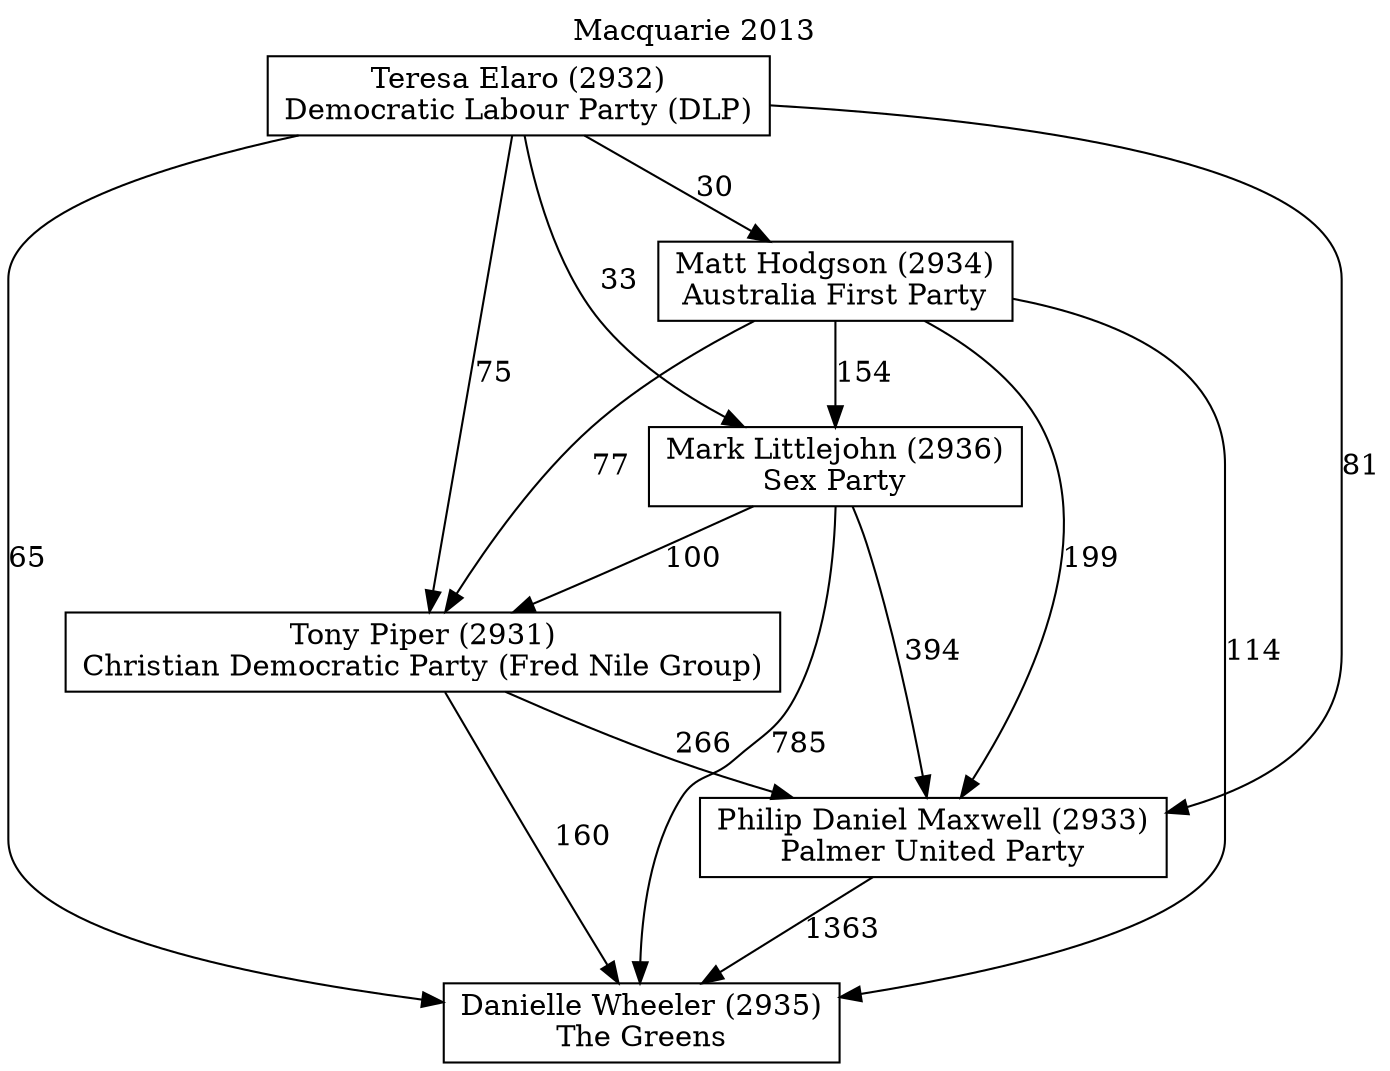 // House preference flow
digraph "Danielle Wheeler (2935)_Macquarie_2013" {
	graph [label="Macquarie 2013" labelloc=t mclimit=10]
	node [shape=box]
	"Danielle Wheeler (2935)" [label="Danielle Wheeler (2935)
The Greens"]
	"Philip Daniel Maxwell (2933)" [label="Philip Daniel Maxwell (2933)
Palmer United Party"]
	"Tony Piper (2931)" [label="Tony Piper (2931)
Christian Democratic Party (Fred Nile Group)"]
	"Mark Littlejohn (2936)" [label="Mark Littlejohn (2936)
Sex Party"]
	"Matt Hodgson (2934)" [label="Matt Hodgson (2934)
Australia First Party"]
	"Teresa Elaro (2932)" [label="Teresa Elaro (2932)
Democratic Labour Party (DLP)"]
	"Danielle Wheeler (2935)" [label="Danielle Wheeler (2935)
The Greens"]
	"Tony Piper (2931)" [label="Tony Piper (2931)
Christian Democratic Party (Fred Nile Group)"]
	"Mark Littlejohn (2936)" [label="Mark Littlejohn (2936)
Sex Party"]
	"Matt Hodgson (2934)" [label="Matt Hodgson (2934)
Australia First Party"]
	"Teresa Elaro (2932)" [label="Teresa Elaro (2932)
Democratic Labour Party (DLP)"]
	"Danielle Wheeler (2935)" [label="Danielle Wheeler (2935)
The Greens"]
	"Mark Littlejohn (2936)" [label="Mark Littlejohn (2936)
Sex Party"]
	"Matt Hodgson (2934)" [label="Matt Hodgson (2934)
Australia First Party"]
	"Teresa Elaro (2932)" [label="Teresa Elaro (2932)
Democratic Labour Party (DLP)"]
	"Danielle Wheeler (2935)" [label="Danielle Wheeler (2935)
The Greens"]
	"Matt Hodgson (2934)" [label="Matt Hodgson (2934)
Australia First Party"]
	"Teresa Elaro (2932)" [label="Teresa Elaro (2932)
Democratic Labour Party (DLP)"]
	"Danielle Wheeler (2935)" [label="Danielle Wheeler (2935)
The Greens"]
	"Teresa Elaro (2932)" [label="Teresa Elaro (2932)
Democratic Labour Party (DLP)"]
	"Teresa Elaro (2932)" [label="Teresa Elaro (2932)
Democratic Labour Party (DLP)"]
	"Matt Hodgson (2934)" [label="Matt Hodgson (2934)
Australia First Party"]
	"Teresa Elaro (2932)" [label="Teresa Elaro (2932)
Democratic Labour Party (DLP)"]
	"Teresa Elaro (2932)" [label="Teresa Elaro (2932)
Democratic Labour Party (DLP)"]
	"Mark Littlejohn (2936)" [label="Mark Littlejohn (2936)
Sex Party"]
	"Matt Hodgson (2934)" [label="Matt Hodgson (2934)
Australia First Party"]
	"Teresa Elaro (2932)" [label="Teresa Elaro (2932)
Democratic Labour Party (DLP)"]
	"Mark Littlejohn (2936)" [label="Mark Littlejohn (2936)
Sex Party"]
	"Teresa Elaro (2932)" [label="Teresa Elaro (2932)
Democratic Labour Party (DLP)"]
	"Teresa Elaro (2932)" [label="Teresa Elaro (2932)
Democratic Labour Party (DLP)"]
	"Matt Hodgson (2934)" [label="Matt Hodgson (2934)
Australia First Party"]
	"Teresa Elaro (2932)" [label="Teresa Elaro (2932)
Democratic Labour Party (DLP)"]
	"Teresa Elaro (2932)" [label="Teresa Elaro (2932)
Democratic Labour Party (DLP)"]
	"Tony Piper (2931)" [label="Tony Piper (2931)
Christian Democratic Party (Fred Nile Group)"]
	"Mark Littlejohn (2936)" [label="Mark Littlejohn (2936)
Sex Party"]
	"Matt Hodgson (2934)" [label="Matt Hodgson (2934)
Australia First Party"]
	"Teresa Elaro (2932)" [label="Teresa Elaro (2932)
Democratic Labour Party (DLP)"]
	"Tony Piper (2931)" [label="Tony Piper (2931)
Christian Democratic Party (Fred Nile Group)"]
	"Matt Hodgson (2934)" [label="Matt Hodgson (2934)
Australia First Party"]
	"Teresa Elaro (2932)" [label="Teresa Elaro (2932)
Democratic Labour Party (DLP)"]
	"Tony Piper (2931)" [label="Tony Piper (2931)
Christian Democratic Party (Fred Nile Group)"]
	"Teresa Elaro (2932)" [label="Teresa Elaro (2932)
Democratic Labour Party (DLP)"]
	"Teresa Elaro (2932)" [label="Teresa Elaro (2932)
Democratic Labour Party (DLP)"]
	"Matt Hodgson (2934)" [label="Matt Hodgson (2934)
Australia First Party"]
	"Teresa Elaro (2932)" [label="Teresa Elaro (2932)
Democratic Labour Party (DLP)"]
	"Teresa Elaro (2932)" [label="Teresa Elaro (2932)
Democratic Labour Party (DLP)"]
	"Mark Littlejohn (2936)" [label="Mark Littlejohn (2936)
Sex Party"]
	"Matt Hodgson (2934)" [label="Matt Hodgson (2934)
Australia First Party"]
	"Teresa Elaro (2932)" [label="Teresa Elaro (2932)
Democratic Labour Party (DLP)"]
	"Mark Littlejohn (2936)" [label="Mark Littlejohn (2936)
Sex Party"]
	"Teresa Elaro (2932)" [label="Teresa Elaro (2932)
Democratic Labour Party (DLP)"]
	"Teresa Elaro (2932)" [label="Teresa Elaro (2932)
Democratic Labour Party (DLP)"]
	"Matt Hodgson (2934)" [label="Matt Hodgson (2934)
Australia First Party"]
	"Teresa Elaro (2932)" [label="Teresa Elaro (2932)
Democratic Labour Party (DLP)"]
	"Teresa Elaro (2932)" [label="Teresa Elaro (2932)
Democratic Labour Party (DLP)"]
	"Philip Daniel Maxwell (2933)" [label="Philip Daniel Maxwell (2933)
Palmer United Party"]
	"Tony Piper (2931)" [label="Tony Piper (2931)
Christian Democratic Party (Fred Nile Group)"]
	"Mark Littlejohn (2936)" [label="Mark Littlejohn (2936)
Sex Party"]
	"Matt Hodgson (2934)" [label="Matt Hodgson (2934)
Australia First Party"]
	"Teresa Elaro (2932)" [label="Teresa Elaro (2932)
Democratic Labour Party (DLP)"]
	"Philip Daniel Maxwell (2933)" [label="Philip Daniel Maxwell (2933)
Palmer United Party"]
	"Mark Littlejohn (2936)" [label="Mark Littlejohn (2936)
Sex Party"]
	"Matt Hodgson (2934)" [label="Matt Hodgson (2934)
Australia First Party"]
	"Teresa Elaro (2932)" [label="Teresa Elaro (2932)
Democratic Labour Party (DLP)"]
	"Philip Daniel Maxwell (2933)" [label="Philip Daniel Maxwell (2933)
Palmer United Party"]
	"Matt Hodgson (2934)" [label="Matt Hodgson (2934)
Australia First Party"]
	"Teresa Elaro (2932)" [label="Teresa Elaro (2932)
Democratic Labour Party (DLP)"]
	"Philip Daniel Maxwell (2933)" [label="Philip Daniel Maxwell (2933)
Palmer United Party"]
	"Teresa Elaro (2932)" [label="Teresa Elaro (2932)
Democratic Labour Party (DLP)"]
	"Teresa Elaro (2932)" [label="Teresa Elaro (2932)
Democratic Labour Party (DLP)"]
	"Matt Hodgson (2934)" [label="Matt Hodgson (2934)
Australia First Party"]
	"Teresa Elaro (2932)" [label="Teresa Elaro (2932)
Democratic Labour Party (DLP)"]
	"Teresa Elaro (2932)" [label="Teresa Elaro (2932)
Democratic Labour Party (DLP)"]
	"Mark Littlejohn (2936)" [label="Mark Littlejohn (2936)
Sex Party"]
	"Matt Hodgson (2934)" [label="Matt Hodgson (2934)
Australia First Party"]
	"Teresa Elaro (2932)" [label="Teresa Elaro (2932)
Democratic Labour Party (DLP)"]
	"Mark Littlejohn (2936)" [label="Mark Littlejohn (2936)
Sex Party"]
	"Teresa Elaro (2932)" [label="Teresa Elaro (2932)
Democratic Labour Party (DLP)"]
	"Teresa Elaro (2932)" [label="Teresa Elaro (2932)
Democratic Labour Party (DLP)"]
	"Matt Hodgson (2934)" [label="Matt Hodgson (2934)
Australia First Party"]
	"Teresa Elaro (2932)" [label="Teresa Elaro (2932)
Democratic Labour Party (DLP)"]
	"Teresa Elaro (2932)" [label="Teresa Elaro (2932)
Democratic Labour Party (DLP)"]
	"Tony Piper (2931)" [label="Tony Piper (2931)
Christian Democratic Party (Fred Nile Group)"]
	"Mark Littlejohn (2936)" [label="Mark Littlejohn (2936)
Sex Party"]
	"Matt Hodgson (2934)" [label="Matt Hodgson (2934)
Australia First Party"]
	"Teresa Elaro (2932)" [label="Teresa Elaro (2932)
Democratic Labour Party (DLP)"]
	"Tony Piper (2931)" [label="Tony Piper (2931)
Christian Democratic Party (Fred Nile Group)"]
	"Matt Hodgson (2934)" [label="Matt Hodgson (2934)
Australia First Party"]
	"Teresa Elaro (2932)" [label="Teresa Elaro (2932)
Democratic Labour Party (DLP)"]
	"Tony Piper (2931)" [label="Tony Piper (2931)
Christian Democratic Party (Fred Nile Group)"]
	"Teresa Elaro (2932)" [label="Teresa Elaro (2932)
Democratic Labour Party (DLP)"]
	"Teresa Elaro (2932)" [label="Teresa Elaro (2932)
Democratic Labour Party (DLP)"]
	"Matt Hodgson (2934)" [label="Matt Hodgson (2934)
Australia First Party"]
	"Teresa Elaro (2932)" [label="Teresa Elaro (2932)
Democratic Labour Party (DLP)"]
	"Teresa Elaro (2932)" [label="Teresa Elaro (2932)
Democratic Labour Party (DLP)"]
	"Mark Littlejohn (2936)" [label="Mark Littlejohn (2936)
Sex Party"]
	"Matt Hodgson (2934)" [label="Matt Hodgson (2934)
Australia First Party"]
	"Teresa Elaro (2932)" [label="Teresa Elaro (2932)
Democratic Labour Party (DLP)"]
	"Mark Littlejohn (2936)" [label="Mark Littlejohn (2936)
Sex Party"]
	"Teresa Elaro (2932)" [label="Teresa Elaro (2932)
Democratic Labour Party (DLP)"]
	"Teresa Elaro (2932)" [label="Teresa Elaro (2932)
Democratic Labour Party (DLP)"]
	"Matt Hodgson (2934)" [label="Matt Hodgson (2934)
Australia First Party"]
	"Teresa Elaro (2932)" [label="Teresa Elaro (2932)
Democratic Labour Party (DLP)"]
	"Teresa Elaro (2932)" [label="Teresa Elaro (2932)
Democratic Labour Party (DLP)"]
	"Philip Daniel Maxwell (2933)" -> "Danielle Wheeler (2935)" [label=1363]
	"Tony Piper (2931)" -> "Philip Daniel Maxwell (2933)" [label=266]
	"Mark Littlejohn (2936)" -> "Tony Piper (2931)" [label=100]
	"Matt Hodgson (2934)" -> "Mark Littlejohn (2936)" [label=154]
	"Teresa Elaro (2932)" -> "Matt Hodgson (2934)" [label=30]
	"Tony Piper (2931)" -> "Danielle Wheeler (2935)" [label=160]
	"Mark Littlejohn (2936)" -> "Danielle Wheeler (2935)" [label=785]
	"Matt Hodgson (2934)" -> "Danielle Wheeler (2935)" [label=114]
	"Teresa Elaro (2932)" -> "Danielle Wheeler (2935)" [label=65]
	"Teresa Elaro (2932)" -> "Mark Littlejohn (2936)" [label=33]
	"Matt Hodgson (2934)" -> "Tony Piper (2931)" [label=77]
	"Teresa Elaro (2932)" -> "Tony Piper (2931)" [label=75]
	"Mark Littlejohn (2936)" -> "Philip Daniel Maxwell (2933)" [label=394]
	"Matt Hodgson (2934)" -> "Philip Daniel Maxwell (2933)" [label=199]
	"Teresa Elaro (2932)" -> "Philip Daniel Maxwell (2933)" [label=81]
}
